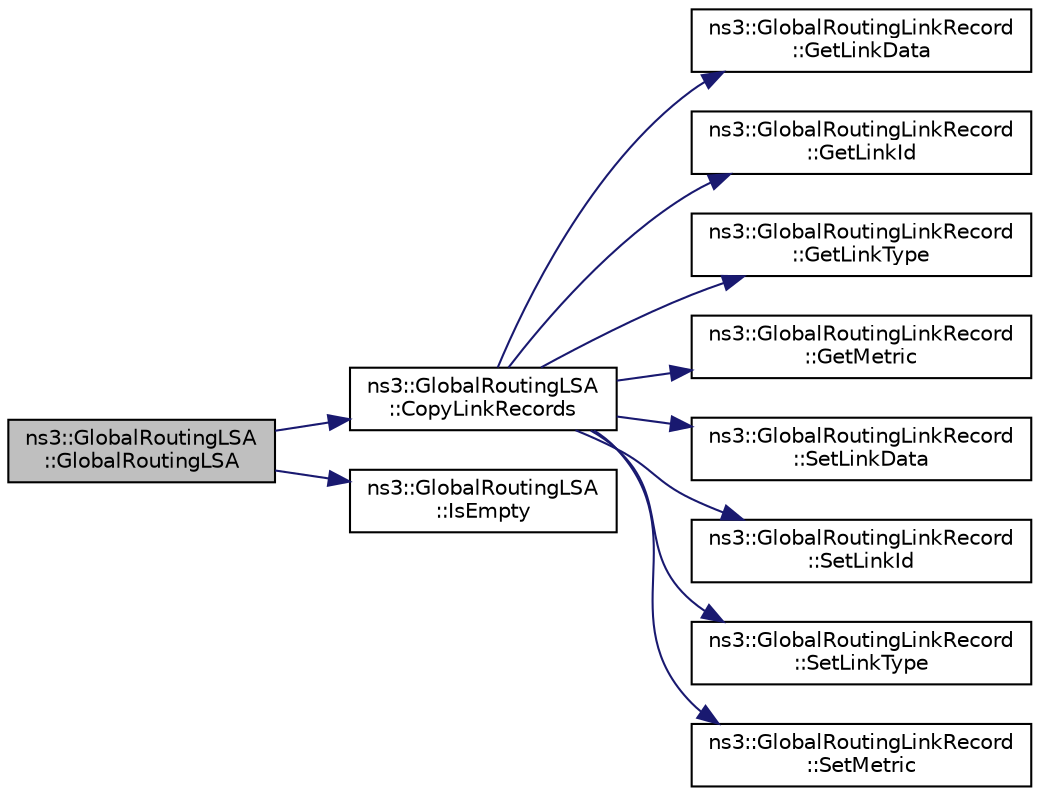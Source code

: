 digraph "ns3::GlobalRoutingLSA::GlobalRoutingLSA"
{
 // LATEX_PDF_SIZE
  edge [fontname="Helvetica",fontsize="10",labelfontname="Helvetica",labelfontsize="10"];
  node [fontname="Helvetica",fontsize="10",shape=record];
  rankdir="LR";
  Node1 [label="ns3::GlobalRoutingLSA\l::GlobalRoutingLSA",height=0.2,width=0.4,color="black", fillcolor="grey75", style="filled", fontcolor="black",tooltip="Copy constructor for a Global Routing Link State Advertisement."];
  Node1 -> Node2 [color="midnightblue",fontsize="10",style="solid",fontname="Helvetica"];
  Node2 [label="ns3::GlobalRoutingLSA\l::CopyLinkRecords",height=0.2,width=0.4,color="black", fillcolor="white", style="filled",URL="$classns3_1_1_global_routing_l_s_a.html#ad8775b6edb27265dd462db55cf147c51",tooltip="Copy any Global Routing Link Records in a given Global Routing Link State Advertisement to the curren..."];
  Node2 -> Node3 [color="midnightblue",fontsize="10",style="solid",fontname="Helvetica"];
  Node3 [label="ns3::GlobalRoutingLinkRecord\l::GetLinkData",height=0.2,width=0.4,color="black", fillcolor="white", style="filled",URL="$classns3_1_1_global_routing_link_record.html#ae329213648a513bef41aca9efe8c951a",tooltip="Get the Link Data field of the Global Routing Link Record."];
  Node2 -> Node4 [color="midnightblue",fontsize="10",style="solid",fontname="Helvetica"];
  Node4 [label="ns3::GlobalRoutingLinkRecord\l::GetLinkId",height=0.2,width=0.4,color="black", fillcolor="white", style="filled",URL="$classns3_1_1_global_routing_link_record.html#ab56e5ee06ec3c740bf94795d50823c85",tooltip="Get the Link ID field of the Global Routing Link Record."];
  Node2 -> Node5 [color="midnightblue",fontsize="10",style="solid",fontname="Helvetica"];
  Node5 [label="ns3::GlobalRoutingLinkRecord\l::GetLinkType",height=0.2,width=0.4,color="black", fillcolor="white", style="filled",URL="$classns3_1_1_global_routing_link_record.html#a7160442a4e6dcbbe4508b2a14ac502d4",tooltip="Get the Link Type field of the Global Routing Link Record."];
  Node2 -> Node6 [color="midnightblue",fontsize="10",style="solid",fontname="Helvetica"];
  Node6 [label="ns3::GlobalRoutingLinkRecord\l::GetMetric",height=0.2,width=0.4,color="black", fillcolor="white", style="filled",URL="$classns3_1_1_global_routing_link_record.html#a03caf9027a31e85f13e4db1dda515b26",tooltip="Get the Metric Data field of the Global Routing Link Record."];
  Node2 -> Node7 [color="midnightblue",fontsize="10",style="solid",fontname="Helvetica"];
  Node7 [label="ns3::GlobalRoutingLinkRecord\l::SetLinkData",height=0.2,width=0.4,color="black", fillcolor="white", style="filled",URL="$classns3_1_1_global_routing_link_record.html#a8d5328f737fc9b8a744a5cd2d0cc6434",tooltip="Set the Link Data field of the Global Routing Link Record."];
  Node2 -> Node8 [color="midnightblue",fontsize="10",style="solid",fontname="Helvetica"];
  Node8 [label="ns3::GlobalRoutingLinkRecord\l::SetLinkId",height=0.2,width=0.4,color="black", fillcolor="white", style="filled",URL="$classns3_1_1_global_routing_link_record.html#a479e71adaa550c4d9d2e100edb642651",tooltip="Set the Link ID field of the Global Routing Link Record."];
  Node2 -> Node9 [color="midnightblue",fontsize="10",style="solid",fontname="Helvetica"];
  Node9 [label="ns3::GlobalRoutingLinkRecord\l::SetLinkType",height=0.2,width=0.4,color="black", fillcolor="white", style="filled",URL="$classns3_1_1_global_routing_link_record.html#af848628baf0e27699d057d06114a01f6",tooltip="Set the Link Type field of the Global Routing Link Record."];
  Node2 -> Node10 [color="midnightblue",fontsize="10",style="solid",fontname="Helvetica"];
  Node10 [label="ns3::GlobalRoutingLinkRecord\l::SetMetric",height=0.2,width=0.4,color="black", fillcolor="white", style="filled",URL="$classns3_1_1_global_routing_link_record.html#a336b65b7fee309ef50ccfd962d4c04e8",tooltip="Set the Metric Data field of the Global Routing Link Record."];
  Node1 -> Node11 [color="midnightblue",fontsize="10",style="solid",fontname="Helvetica"];
  Node11 [label="ns3::GlobalRoutingLSA\l::IsEmpty",height=0.2,width=0.4,color="black", fillcolor="white", style="filled",URL="$classns3_1_1_global_routing_l_s_a.html#ad6f6731267a94f7cb23319ec6ff8d980",tooltip="Check to see if the list of Global Routing Link Records present in the Global Routing Link State Adve..."];
}
